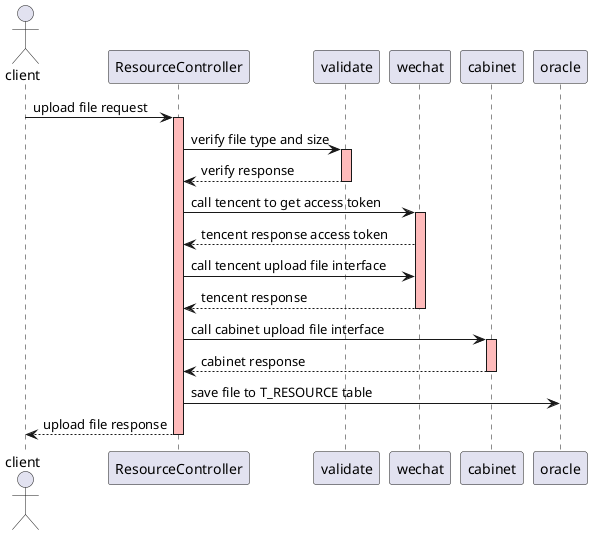 @startuml
actor client
client -> ResourceController: upload file request
activate ResourceController #FFBBBB

ResourceController -> validate: verify file type and size
activate validate #FFBBBB
ResourceController <--  validate: verify response
deactivate validate

ResourceController -> wechat: call tencent to get access token
activate wechat #FFBBBB
ResourceController <-- wechat: tencent response access token

ResourceController -> wechat: call tencent upload file interface
ResourceController <-- wechat: tencent response
deactivate wechat

ResourceController -> cabinet: call cabinet upload file interface
activate cabinet #FFBBBB
ResourceController <-- cabinet: cabinet response
deactivate cabinet

ResourceController -> oracle: save file to T_RESOURCE table

client <-- ResourceController: upload file response
deactivate ResourceController
@enduml